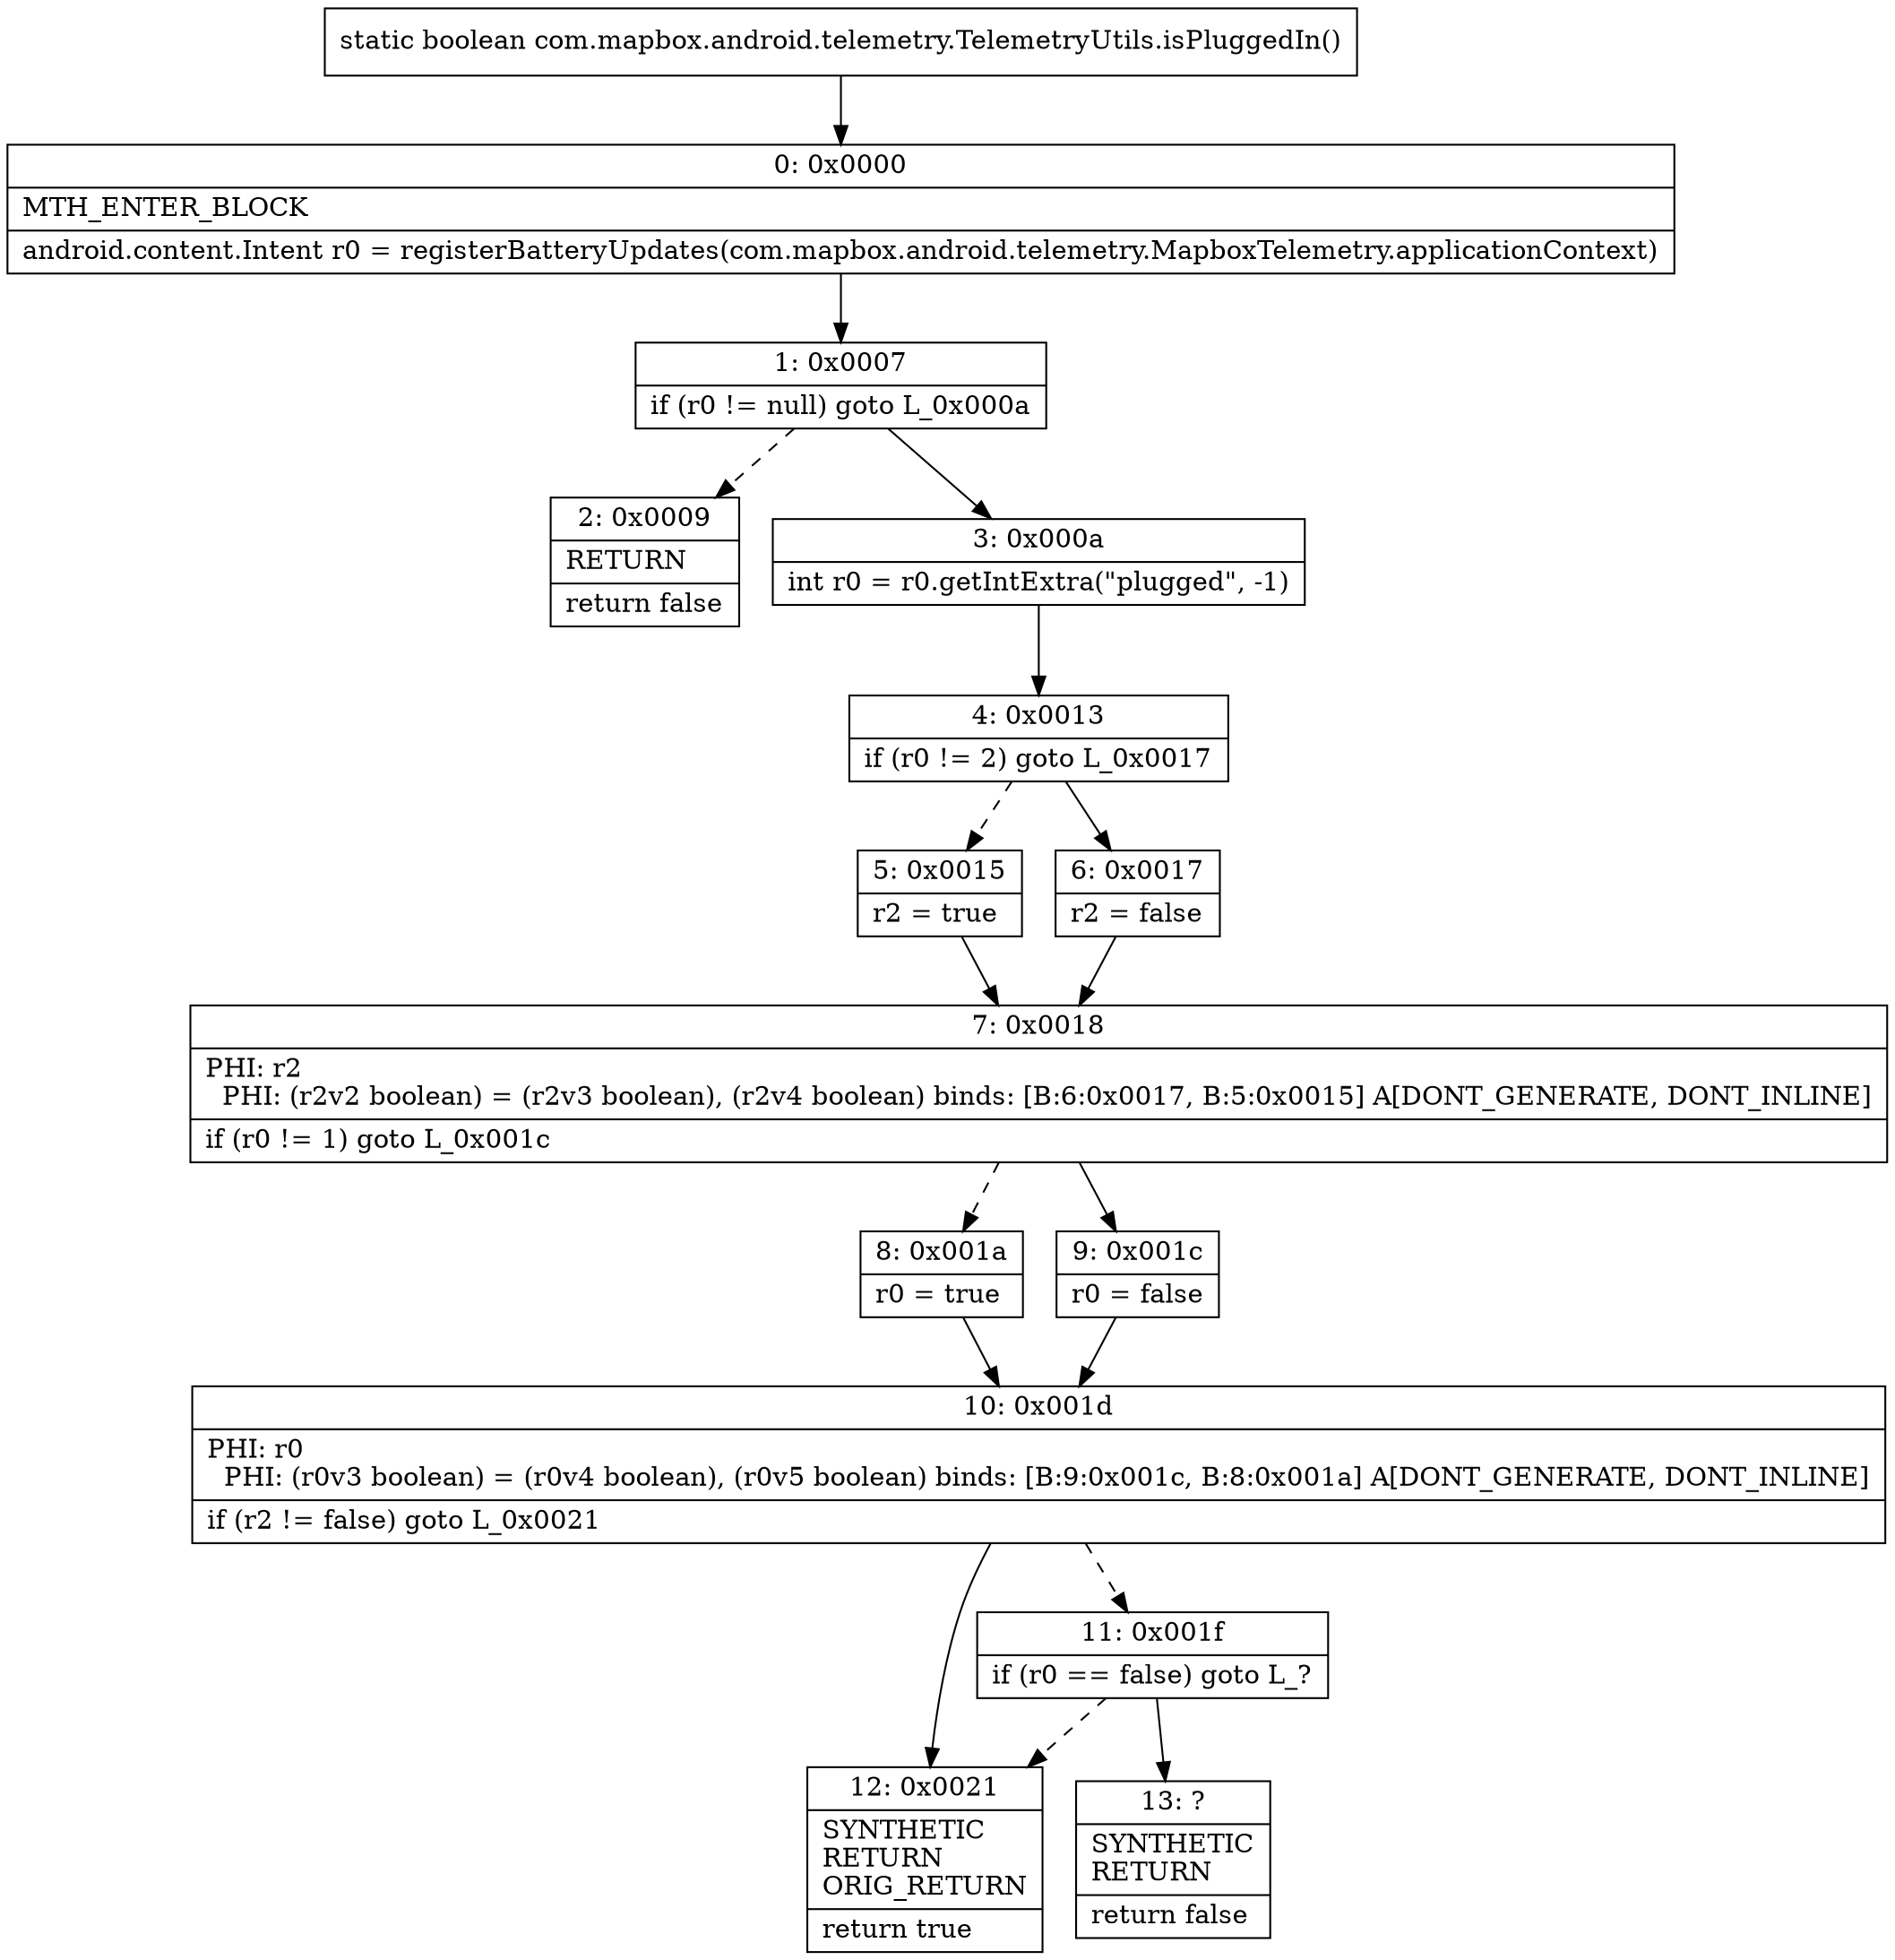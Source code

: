 digraph "CFG forcom.mapbox.android.telemetry.TelemetryUtils.isPluggedIn()Z" {
Node_0 [shape=record,label="{0\:\ 0x0000|MTH_ENTER_BLOCK\l|android.content.Intent r0 = registerBatteryUpdates(com.mapbox.android.telemetry.MapboxTelemetry.applicationContext)\l}"];
Node_1 [shape=record,label="{1\:\ 0x0007|if (r0 != null) goto L_0x000a\l}"];
Node_2 [shape=record,label="{2\:\ 0x0009|RETURN\l|return false\l}"];
Node_3 [shape=record,label="{3\:\ 0x000a|int r0 = r0.getIntExtra(\"plugged\", \-1)\l}"];
Node_4 [shape=record,label="{4\:\ 0x0013|if (r0 != 2) goto L_0x0017\l}"];
Node_5 [shape=record,label="{5\:\ 0x0015|r2 = true\l}"];
Node_6 [shape=record,label="{6\:\ 0x0017|r2 = false\l}"];
Node_7 [shape=record,label="{7\:\ 0x0018|PHI: r2 \l  PHI: (r2v2 boolean) = (r2v3 boolean), (r2v4 boolean) binds: [B:6:0x0017, B:5:0x0015] A[DONT_GENERATE, DONT_INLINE]\l|if (r0 != 1) goto L_0x001c\l}"];
Node_8 [shape=record,label="{8\:\ 0x001a|r0 = true\l}"];
Node_9 [shape=record,label="{9\:\ 0x001c|r0 = false\l}"];
Node_10 [shape=record,label="{10\:\ 0x001d|PHI: r0 \l  PHI: (r0v3 boolean) = (r0v4 boolean), (r0v5 boolean) binds: [B:9:0x001c, B:8:0x001a] A[DONT_GENERATE, DONT_INLINE]\l|if (r2 != false) goto L_0x0021\l}"];
Node_11 [shape=record,label="{11\:\ 0x001f|if (r0 == false) goto L_?\l}"];
Node_12 [shape=record,label="{12\:\ 0x0021|SYNTHETIC\lRETURN\lORIG_RETURN\l|return true\l}"];
Node_13 [shape=record,label="{13\:\ ?|SYNTHETIC\lRETURN\l|return false\l}"];
MethodNode[shape=record,label="{static boolean com.mapbox.android.telemetry.TelemetryUtils.isPluggedIn() }"];
MethodNode -> Node_0;
Node_0 -> Node_1;
Node_1 -> Node_2[style=dashed];
Node_1 -> Node_3;
Node_3 -> Node_4;
Node_4 -> Node_5[style=dashed];
Node_4 -> Node_6;
Node_5 -> Node_7;
Node_6 -> Node_7;
Node_7 -> Node_8[style=dashed];
Node_7 -> Node_9;
Node_8 -> Node_10;
Node_9 -> Node_10;
Node_10 -> Node_11[style=dashed];
Node_10 -> Node_12;
Node_11 -> Node_12[style=dashed];
Node_11 -> Node_13;
}

